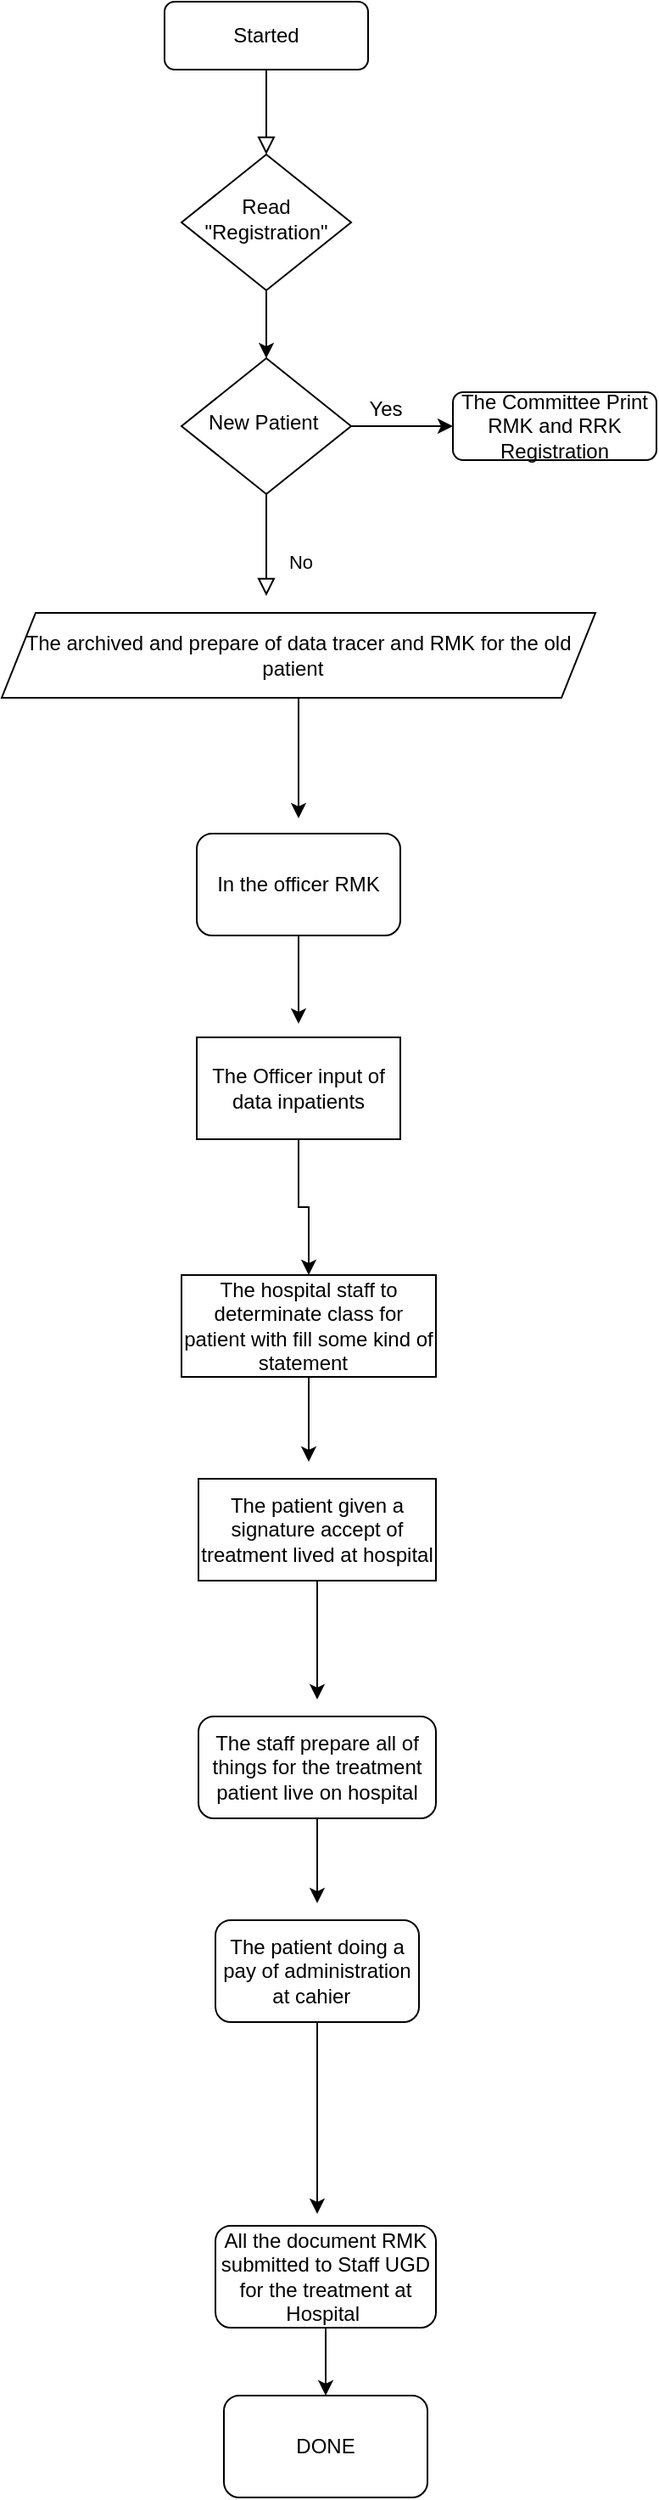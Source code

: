<mxfile version="21.0.6" type="github">
  <diagram id="C5RBs43oDa-KdzZeNtuy" name="Page-1">
    <mxGraphModel dx="564" dy="484" grid="1" gridSize="10" guides="1" tooltips="1" connect="1" arrows="1" fold="1" page="1" pageScale="1" pageWidth="827" pageHeight="1169" math="0" shadow="0">
      <root>
        <mxCell id="WIyWlLk6GJQsqaUBKTNV-0" />
        <mxCell id="WIyWlLk6GJQsqaUBKTNV-1" parent="WIyWlLk6GJQsqaUBKTNV-0" />
        <mxCell id="WIyWlLk6GJQsqaUBKTNV-2" value="" style="rounded=0;html=1;jettySize=auto;orthogonalLoop=1;fontSize=11;endArrow=block;endFill=0;endSize=8;strokeWidth=1;shadow=0;labelBackgroundColor=none;edgeStyle=orthogonalEdgeStyle;" parent="WIyWlLk6GJQsqaUBKTNV-1" source="WIyWlLk6GJQsqaUBKTNV-3" target="WIyWlLk6GJQsqaUBKTNV-6" edge="1">
          <mxGeometry relative="1" as="geometry" />
        </mxCell>
        <mxCell id="WIyWlLk6GJQsqaUBKTNV-3" value="Started" style="rounded=1;whiteSpace=wrap;html=1;fontSize=12;glass=0;strokeWidth=1;shadow=0;" parent="WIyWlLk6GJQsqaUBKTNV-1" vertex="1">
          <mxGeometry x="160" y="80" width="120" height="40" as="geometry" />
        </mxCell>
        <mxCell id="ZCbhdoCntF4dWJarLc5m-21" value="" style="edgeStyle=orthogonalEdgeStyle;rounded=0;orthogonalLoop=1;jettySize=auto;html=1;" edge="1" parent="WIyWlLk6GJQsqaUBKTNV-1" source="WIyWlLk6GJQsqaUBKTNV-6" target="WIyWlLk6GJQsqaUBKTNV-10">
          <mxGeometry relative="1" as="geometry" />
        </mxCell>
        <mxCell id="WIyWlLk6GJQsqaUBKTNV-6" value="Read &quot;Registration&quot;" style="rhombus;whiteSpace=wrap;html=1;shadow=0;fontFamily=Helvetica;fontSize=12;align=center;strokeWidth=1;spacing=6;spacingTop=-4;" parent="WIyWlLk6GJQsqaUBKTNV-1" vertex="1">
          <mxGeometry x="170" y="170" width="100" height="80" as="geometry" />
        </mxCell>
        <mxCell id="WIyWlLk6GJQsqaUBKTNV-8" value="No" style="rounded=0;html=1;jettySize=auto;orthogonalLoop=1;fontSize=11;endArrow=block;endFill=0;endSize=8;strokeWidth=1;shadow=0;labelBackgroundColor=none;edgeStyle=orthogonalEdgeStyle;" parent="WIyWlLk6GJQsqaUBKTNV-1" source="WIyWlLk6GJQsqaUBKTNV-10" edge="1">
          <mxGeometry x="0.333" y="20" relative="1" as="geometry">
            <mxPoint as="offset" />
            <mxPoint x="220" y="430" as="targetPoint" />
          </mxGeometry>
        </mxCell>
        <mxCell id="ZCbhdoCntF4dWJarLc5m-24" style="edgeStyle=orthogonalEdgeStyle;rounded=0;orthogonalLoop=1;jettySize=auto;html=1;entryX=0;entryY=0.5;entryDx=0;entryDy=0;" edge="1" parent="WIyWlLk6GJQsqaUBKTNV-1" source="WIyWlLk6GJQsqaUBKTNV-10" target="WIyWlLk6GJQsqaUBKTNV-12">
          <mxGeometry relative="1" as="geometry" />
        </mxCell>
        <mxCell id="WIyWlLk6GJQsqaUBKTNV-10" value="New Patient&amp;nbsp;" style="rhombus;whiteSpace=wrap;html=1;shadow=0;fontFamily=Helvetica;fontSize=12;align=center;strokeWidth=1;spacing=6;spacingTop=-4;" parent="WIyWlLk6GJQsqaUBKTNV-1" vertex="1">
          <mxGeometry x="170" y="290" width="100" height="80" as="geometry" />
        </mxCell>
        <mxCell id="WIyWlLk6GJQsqaUBKTNV-12" value="The Committee Print RMK and RRK Registration" style="rounded=1;whiteSpace=wrap;html=1;fontSize=12;glass=0;strokeWidth=1;shadow=0;" parent="WIyWlLk6GJQsqaUBKTNV-1" vertex="1">
          <mxGeometry x="330" y="310" width="120" height="40" as="geometry" />
        </mxCell>
        <mxCell id="ZCbhdoCntF4dWJarLc5m-5" style="edgeStyle=orthogonalEdgeStyle;rounded=0;orthogonalLoop=1;jettySize=auto;html=1;" edge="1" parent="WIyWlLk6GJQsqaUBKTNV-1" source="ZCbhdoCntF4dWJarLc5m-3">
          <mxGeometry relative="1" as="geometry">
            <mxPoint x="239" y="561" as="targetPoint" />
          </mxGeometry>
        </mxCell>
        <mxCell id="ZCbhdoCntF4dWJarLc5m-3" value="The archived and prepare of data tracer and RMK for the old patient&amp;nbsp;&amp;nbsp;" style="shape=parallelogram;perimeter=parallelogramPerimeter;whiteSpace=wrap;html=1;fixedSize=1;" vertex="1" parent="WIyWlLk6GJQsqaUBKTNV-1">
          <mxGeometry x="64" y="440" width="350" height="50" as="geometry" />
        </mxCell>
        <mxCell id="ZCbhdoCntF4dWJarLc5m-7" style="edgeStyle=orthogonalEdgeStyle;rounded=0;orthogonalLoop=1;jettySize=auto;html=1;" edge="1" parent="WIyWlLk6GJQsqaUBKTNV-1" source="ZCbhdoCntF4dWJarLc5m-6">
          <mxGeometry relative="1" as="geometry">
            <mxPoint x="239" y="682" as="targetPoint" />
          </mxGeometry>
        </mxCell>
        <mxCell id="ZCbhdoCntF4dWJarLc5m-6" value="In the officer RMK" style="rounded=1;whiteSpace=wrap;html=1;" vertex="1" parent="WIyWlLk6GJQsqaUBKTNV-1">
          <mxGeometry x="179" y="570" width="120" height="60" as="geometry" />
        </mxCell>
        <mxCell id="ZCbhdoCntF4dWJarLc5m-10" value="" style="edgeStyle=orthogonalEdgeStyle;rounded=0;orthogonalLoop=1;jettySize=auto;html=1;" edge="1" parent="WIyWlLk6GJQsqaUBKTNV-1" source="ZCbhdoCntF4dWJarLc5m-8" target="ZCbhdoCntF4dWJarLc5m-9">
          <mxGeometry relative="1" as="geometry" />
        </mxCell>
        <mxCell id="ZCbhdoCntF4dWJarLc5m-8" value="The Officer input of data inpatients" style="rounded=0;whiteSpace=wrap;html=1;" vertex="1" parent="WIyWlLk6GJQsqaUBKTNV-1">
          <mxGeometry x="179" y="690" width="120" height="60" as="geometry" />
        </mxCell>
        <mxCell id="ZCbhdoCntF4dWJarLc5m-12" style="edgeStyle=orthogonalEdgeStyle;rounded=0;orthogonalLoop=1;jettySize=auto;html=1;" edge="1" parent="WIyWlLk6GJQsqaUBKTNV-1" source="ZCbhdoCntF4dWJarLc5m-9">
          <mxGeometry relative="1" as="geometry">
            <mxPoint x="245" y="940" as="targetPoint" />
          </mxGeometry>
        </mxCell>
        <mxCell id="ZCbhdoCntF4dWJarLc5m-9" value="The hospital staff to determinate class for patient with fill some kind of statement&amp;nbsp;&amp;nbsp;" style="rounded=0;whiteSpace=wrap;html=1;" vertex="1" parent="WIyWlLk6GJQsqaUBKTNV-1">
          <mxGeometry x="170" y="830" width="150" height="60" as="geometry" />
        </mxCell>
        <mxCell id="ZCbhdoCntF4dWJarLc5m-13" style="edgeStyle=orthogonalEdgeStyle;rounded=0;orthogonalLoop=1;jettySize=auto;html=1;" edge="1" parent="WIyWlLk6GJQsqaUBKTNV-1" source="ZCbhdoCntF4dWJarLc5m-11">
          <mxGeometry relative="1" as="geometry">
            <mxPoint x="250" y="1080" as="targetPoint" />
          </mxGeometry>
        </mxCell>
        <mxCell id="ZCbhdoCntF4dWJarLc5m-11" value="The patient given a signature accept of treatment lived at hospital" style="rounded=0;whiteSpace=wrap;html=1;" vertex="1" parent="WIyWlLk6GJQsqaUBKTNV-1">
          <mxGeometry x="180" y="950" width="140" height="60" as="geometry" />
        </mxCell>
        <mxCell id="ZCbhdoCntF4dWJarLc5m-15" style="edgeStyle=orthogonalEdgeStyle;rounded=0;orthogonalLoop=1;jettySize=auto;html=1;exitX=0.5;exitY=1;exitDx=0;exitDy=0;" edge="1" parent="WIyWlLk6GJQsqaUBKTNV-1" source="ZCbhdoCntF4dWJarLc5m-14">
          <mxGeometry relative="1" as="geometry">
            <mxPoint x="250" y="1200" as="targetPoint" />
          </mxGeometry>
        </mxCell>
        <mxCell id="ZCbhdoCntF4dWJarLc5m-14" value="The staff prepare all of things for the treatment patient live on hospital" style="rounded=1;whiteSpace=wrap;html=1;" vertex="1" parent="WIyWlLk6GJQsqaUBKTNV-1">
          <mxGeometry x="180" y="1090" width="140" height="60" as="geometry" />
        </mxCell>
        <mxCell id="ZCbhdoCntF4dWJarLc5m-17" style="edgeStyle=orthogonalEdgeStyle;rounded=0;orthogonalLoop=1;jettySize=auto;html=1;exitX=0.5;exitY=1;exitDx=0;exitDy=0;" edge="1" parent="WIyWlLk6GJQsqaUBKTNV-1" source="ZCbhdoCntF4dWJarLc5m-16">
          <mxGeometry relative="1" as="geometry">
            <mxPoint x="250" y="1383" as="targetPoint" />
          </mxGeometry>
        </mxCell>
        <mxCell id="ZCbhdoCntF4dWJarLc5m-16" value="The patient doing a pay of administration at cahier&amp;nbsp;&amp;nbsp;" style="rounded=1;whiteSpace=wrap;html=1;" vertex="1" parent="WIyWlLk6GJQsqaUBKTNV-1">
          <mxGeometry x="190" y="1210" width="120" height="60" as="geometry" />
        </mxCell>
        <mxCell id="ZCbhdoCntF4dWJarLc5m-20" value="" style="edgeStyle=orthogonalEdgeStyle;rounded=0;orthogonalLoop=1;jettySize=auto;html=1;" edge="1" parent="WIyWlLk6GJQsqaUBKTNV-1" source="ZCbhdoCntF4dWJarLc5m-18" target="ZCbhdoCntF4dWJarLc5m-19">
          <mxGeometry relative="1" as="geometry" />
        </mxCell>
        <mxCell id="ZCbhdoCntF4dWJarLc5m-18" value="All the document RMK submitted to Staff UGD for the treatment at Hospital&amp;nbsp;" style="rounded=1;whiteSpace=wrap;html=1;" vertex="1" parent="WIyWlLk6GJQsqaUBKTNV-1">
          <mxGeometry x="190" y="1390" width="130" height="60" as="geometry" />
        </mxCell>
        <mxCell id="ZCbhdoCntF4dWJarLc5m-19" value="DONE" style="whiteSpace=wrap;html=1;rounded=1;" vertex="1" parent="WIyWlLk6GJQsqaUBKTNV-1">
          <mxGeometry x="195" y="1490" width="120" height="60" as="geometry" />
        </mxCell>
        <mxCell id="ZCbhdoCntF4dWJarLc5m-25" value="Yes" style="text;html=1;align=center;verticalAlign=middle;resizable=0;points=[];autosize=1;strokeColor=none;fillColor=none;" vertex="1" parent="WIyWlLk6GJQsqaUBKTNV-1">
          <mxGeometry x="270" y="305" width="40" height="30" as="geometry" />
        </mxCell>
      </root>
    </mxGraphModel>
  </diagram>
</mxfile>
